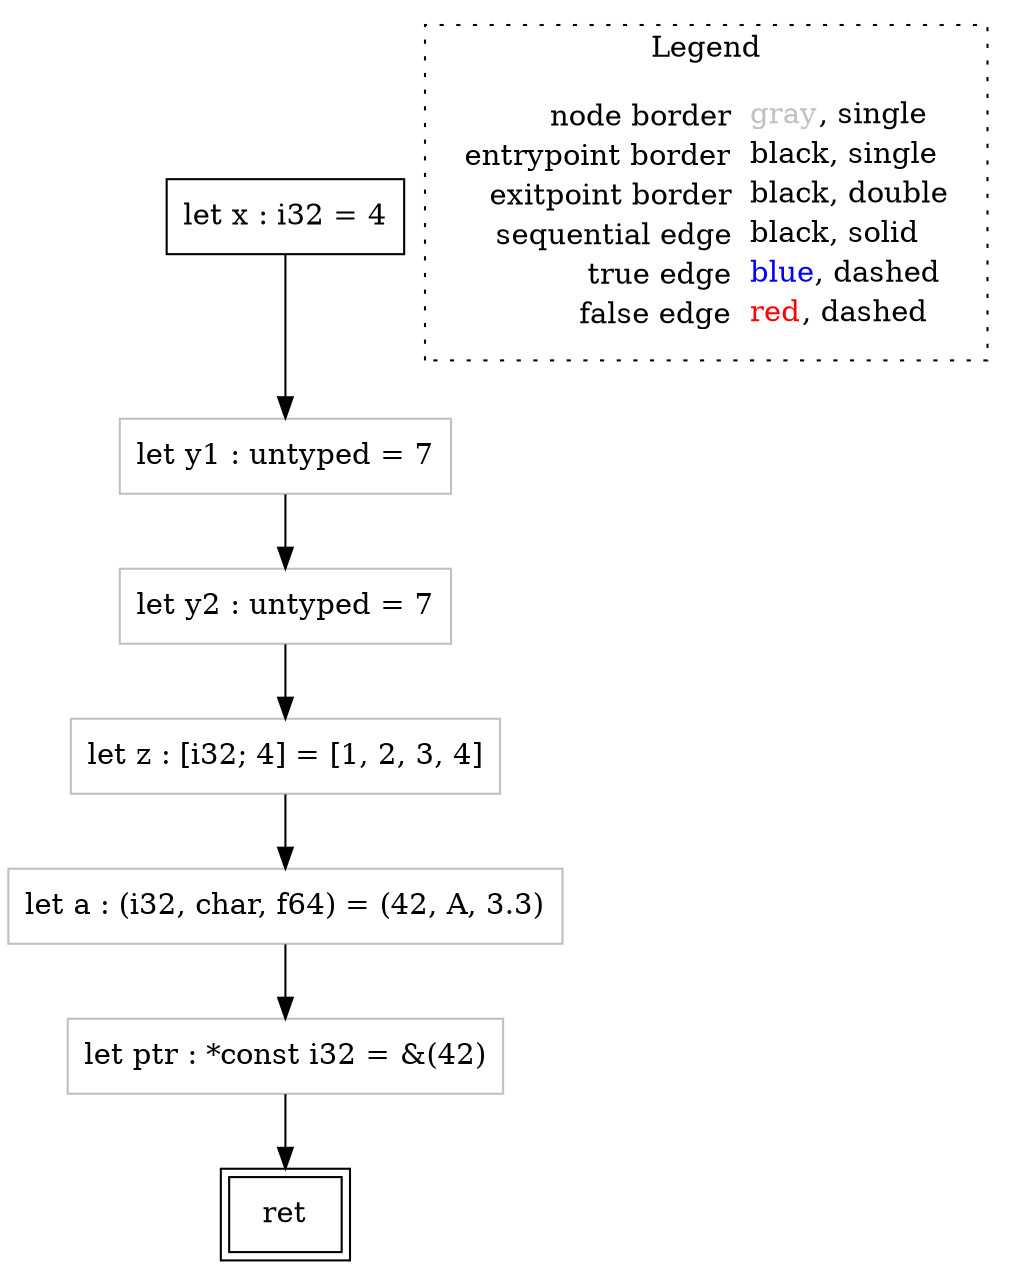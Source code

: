 digraph {
	"node0" [shape="rect",color="black",label=<let x : i32 = 4>];
	"node1" [shape="rect",color="gray",label=<let z : [i32; 4] = [1, 2, 3, 4]>];
	"node2" [shape="rect",color="gray",label=<let a : (i32, char, f64) = (42, A, 3.3)>];
	"node3" [shape="rect",color="black",peripheries="2",label=<ret>];
	"node4" [shape="rect",color="gray",label=<let y2 : untyped = 7>];
	"node5" [shape="rect",color="gray",label=<let ptr : *const i32 = &amp;(42)>];
	"node6" [shape="rect",color="gray",label=<let y1 : untyped = 7>];
	"node1" -> "node2" [color="black"];
	"node2" -> "node5" [color="black"];
	"node0" -> "node6" [color="black"];
	"node4" -> "node1" [color="black"];
	"node5" -> "node3" [color="black"];
	"node6" -> "node4" [color="black"];
subgraph cluster_legend {
	label="Legend";
	style=dotted;
	node [shape=plaintext];
	"legend" [label=<<table border="0" cellpadding="2" cellspacing="0" cellborder="0"><tr><td align="right">node border&nbsp;</td><td align="left"><font color="gray">gray</font>, single</td></tr><tr><td align="right">entrypoint border&nbsp;</td><td align="left"><font color="black">black</font>, single</td></tr><tr><td align="right">exitpoint border&nbsp;</td><td align="left"><font color="black">black</font>, double</td></tr><tr><td align="right">sequential edge&nbsp;</td><td align="left"><font color="black">black</font>, solid</td></tr><tr><td align="right">true edge&nbsp;</td><td align="left"><font color="blue">blue</font>, dashed</td></tr><tr><td align="right">false edge&nbsp;</td><td align="left"><font color="red">red</font>, dashed</td></tr></table>>];
}

}

